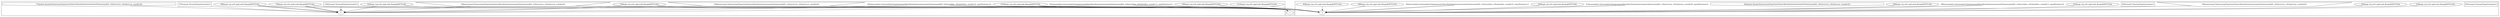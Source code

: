 digraph g {
labelloc="t"
label=""
subgraph cluster_0{
labelloc="t"
0_0 [label = "73Range org.ucfs.sppf.node.Range@6970140a", shape = ellipse]
0_1 [label = "74Terminal TerminalType(terminal=()", shape = rectangle]
0_2 [label = "76Range org.ucfs.sppf.node.Range@6970140a", shape = ellipse]
0_3 [label = "77Epsilon EpsilonNonterminalType(startState=RsmState(nonterminal=Nonterminal(S), isStart=true, isFinal=true, numId=0))", shape = invhouse]
0_4 [label = "78Range org.ucfs.sppf.node.Range@6970140a", shape = ellipse]
0_5 [label = "79Nonterminal NonterminalType(startState=RsmState(nonterminal=Nonterminal(S), isStart=true, isFinal=true, numId=0))", shape = invtrapezium]
0_6 [label = "80Range org.ucfs.sppf.node.Range@6970140a", shape = ellipse]
0_7 [label = "81Intermediate IntermediateType(grammarSlot=RsmState(nonterminal=Nonterminal(S), isStart=false, isFinal=false, numId=1), inputPosition=1)", shape = plain]
0_8 [label = "82Range org.ucfs.sppf.node.Range@6970140a", shape = ellipse]
0_9 [label = "83Terminal TerminalType(terminal=))", shape = rectangle]
0_10 [label = "84Range org.ucfs.sppf.node.Range@6970140a", shape = ellipse]
0_11 [label = "85Intermediate IntermediateType(grammarSlot=RsmState(nonterminal=Nonterminal(S), isStart=false, isFinal=false, numId=2), inputPosition=1)", shape = plain]
0_12 [label = "86Range org.ucfs.sppf.node.Range@6970140a", shape = ellipse]
0_13 [label = "87Nonterminal NonterminalType(startState=RsmState(nonterminal=Nonterminal(S), isStart=true, isFinal=true, numId=0))", shape = invtrapezium]
0_0->0_1
0_2->0_3
0_4->0_5
0_5->0_2
0_6->0_7
0_7->0_0
0_7->0_4
0_8->0_9
0_10->0_11
0_11->0_6
0_11->0_8
0_12->0_13
0_13->0_10
}

subgraph cluster_1{
labelloc="t"
1_0 [label = "69Range org.ucfs.sppf.node.Range@6970140a", shape = ellipse]
1_1 [label = "70Epsilon EpsilonNonterminalType(startState=RsmState(nonterminal=Nonterminal(S), isStart=true, isFinal=true, numId=0))", shape = invhouse]
1_2 [label = "71Range org.ucfs.sppf.node.Range@6970140a", shape = ellipse]
1_3 [label = "72Nonterminal NonterminalType(startState=RsmState(nonterminal=Nonterminal(S), isStart=true, isFinal=true, numId=0))", shape = invtrapezium]
1_0->1_1
1_2->1_3
1_3->1_0
}

subgraph cluster_2{
labelloc="t"
2_0 [label = "100Terminal TerminalType(terminal=))", shape = rectangle]
2_1 [label = "101Range org.ucfs.sppf.node.Range@6970140a", shape = ellipse]
2_2 [label = "102Intermediate IntermediateType(grammarSlot=RsmState(nonterminal=Nonterminal(S), isStart=false, isFinal=false, numId=2), inputPosition=3)", shape = plain]
2_3 [label = "103Range org.ucfs.sppf.node.Range@6970140a", shape = ellipse]
2_4 [label = "104Nonterminal NonterminalType(startState=RsmState(nonterminal=Nonterminal(S), isStart=true, isFinal=true, numId=0))", shape = invtrapezium]
2_5 [label = "73Range org.ucfs.sppf.node.Range@6970140a", shape = ellipse]
2_6 [label = "74Terminal TerminalType(terminal=()", shape = rectangle]
2_7 [label = "76Range org.ucfs.sppf.node.Range@6970140a", shape = ellipse]
2_8 [label = "77Epsilon EpsilonNonterminalType(startState=RsmState(nonterminal=Nonterminal(S), isStart=true, isFinal=true, numId=0))", shape = invhouse]
2_9 [label = "78Range org.ucfs.sppf.node.Range@6970140a", shape = ellipse]
2_10 [label = "79Nonterminal NonterminalType(startState=RsmState(nonterminal=Nonterminal(S), isStart=true, isFinal=true, numId=0))", shape = invtrapezium]
2_11 [label = "80Range org.ucfs.sppf.node.Range@6970140a", shape = ellipse]
2_12 [label = "81Intermediate IntermediateType(grammarSlot=RsmState(nonterminal=Nonterminal(S), isStart=false, isFinal=false, numId=1), inputPosition=1)", shape = plain]
2_13 [label = "82Range org.ucfs.sppf.node.Range@6970140a", shape = ellipse]
2_14 [label = "83Terminal TerminalType(terminal=))", shape = rectangle]
2_15 [label = "84Range org.ucfs.sppf.node.Range@6970140a", shape = ellipse]
2_16 [label = "85Intermediate IntermediateType(grammarSlot=RsmState(nonterminal=Nonterminal(S), isStart=false, isFinal=false, numId=2), inputPosition=1)", shape = plain]
2_17 [label = "88Range org.ucfs.sppf.node.Range@6970140a", shape = ellipse]
2_18 [label = "89Terminal TerminalType(terminal=()", shape = rectangle]
2_19 [label = "90Range org.ucfs.sppf.node.Range@6970140a", shape = ellipse]
2_20 [label = "91Intermediate IntermediateType(grammarSlot=RsmState(nonterminal=Nonterminal(S), isStart=true, isFinal=true, numId=0), inputPosition=2)", shape = plain]
2_21 [label = "93Range org.ucfs.sppf.node.Range@6970140a", shape = ellipse]
2_22 [label = "94Epsilon EpsilonNonterminalType(startState=RsmState(nonterminal=Nonterminal(S), isStart=true, isFinal=true, numId=0))", shape = invhouse]
2_23 [label = "95Range org.ucfs.sppf.node.Range@6970140a", shape = ellipse]
2_24 [label = "96Nonterminal NonterminalType(startState=RsmState(nonterminal=Nonterminal(S), isStart=true, isFinal=true, numId=0))", shape = invtrapezium]
2_25 [label = "97Range org.ucfs.sppf.node.Range@6970140a", shape = ellipse]
2_26 [label = "98Intermediate IntermediateType(grammarSlot=RsmState(nonterminal=Nonterminal(S), isStart=false, isFinal=false, numId=1), inputPosition=3)", shape = plain]
2_27 [label = "99Range org.ucfs.sppf.node.Range@6970140a", shape = ellipse]
2_1->2_2
2_2->2_25
2_2->2_27
2_3->2_4
2_4->2_1
2_5->2_6
2_7->2_8
2_9->2_10
2_10->2_7
2_11->2_12
2_12->2_5
2_12->2_9
2_13->2_14
2_15->2_16
2_16->2_11
2_16->2_13
2_17->2_18
2_19->2_20
2_20->2_15
2_20->2_17
2_21->2_22
2_23->2_24
2_24->2_21
2_25->2_26
2_26->2_19
2_26->2_23
2_27->2_0
}

}
